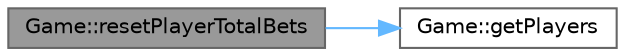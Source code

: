 digraph "Game::resetPlayerTotalBets"
{
 // INTERACTIVE_SVG=YES
 // LATEX_PDF_SIZE
  bgcolor="transparent";
  edge [fontname=Helvetica,fontsize=10,labelfontname=Helvetica,labelfontsize=10];
  node [fontname=Helvetica,fontsize=10,shape=box,height=0.2,width=0.4];
  rankdir="LR";
  Node1 [id="Node000001",label="Game::resetPlayerTotalBets",height=0.2,width=0.4,color="gray40", fillcolor="grey60", style="filled", fontcolor="black",tooltip="Resets the total bets of all players."];
  Node1 -> Node2 [id="edge1_Node000001_Node000002",color="steelblue1",style="solid",tooltip=" "];
  Node2 [id="Node000002",label="Game::getPlayers",height=0.2,width=0.4,color="grey40", fillcolor="white", style="filled",URL="$class_game.html#a57e5aef2f67e77929842fab7a78404ea",tooltip="Gets the players in the game."];
}
